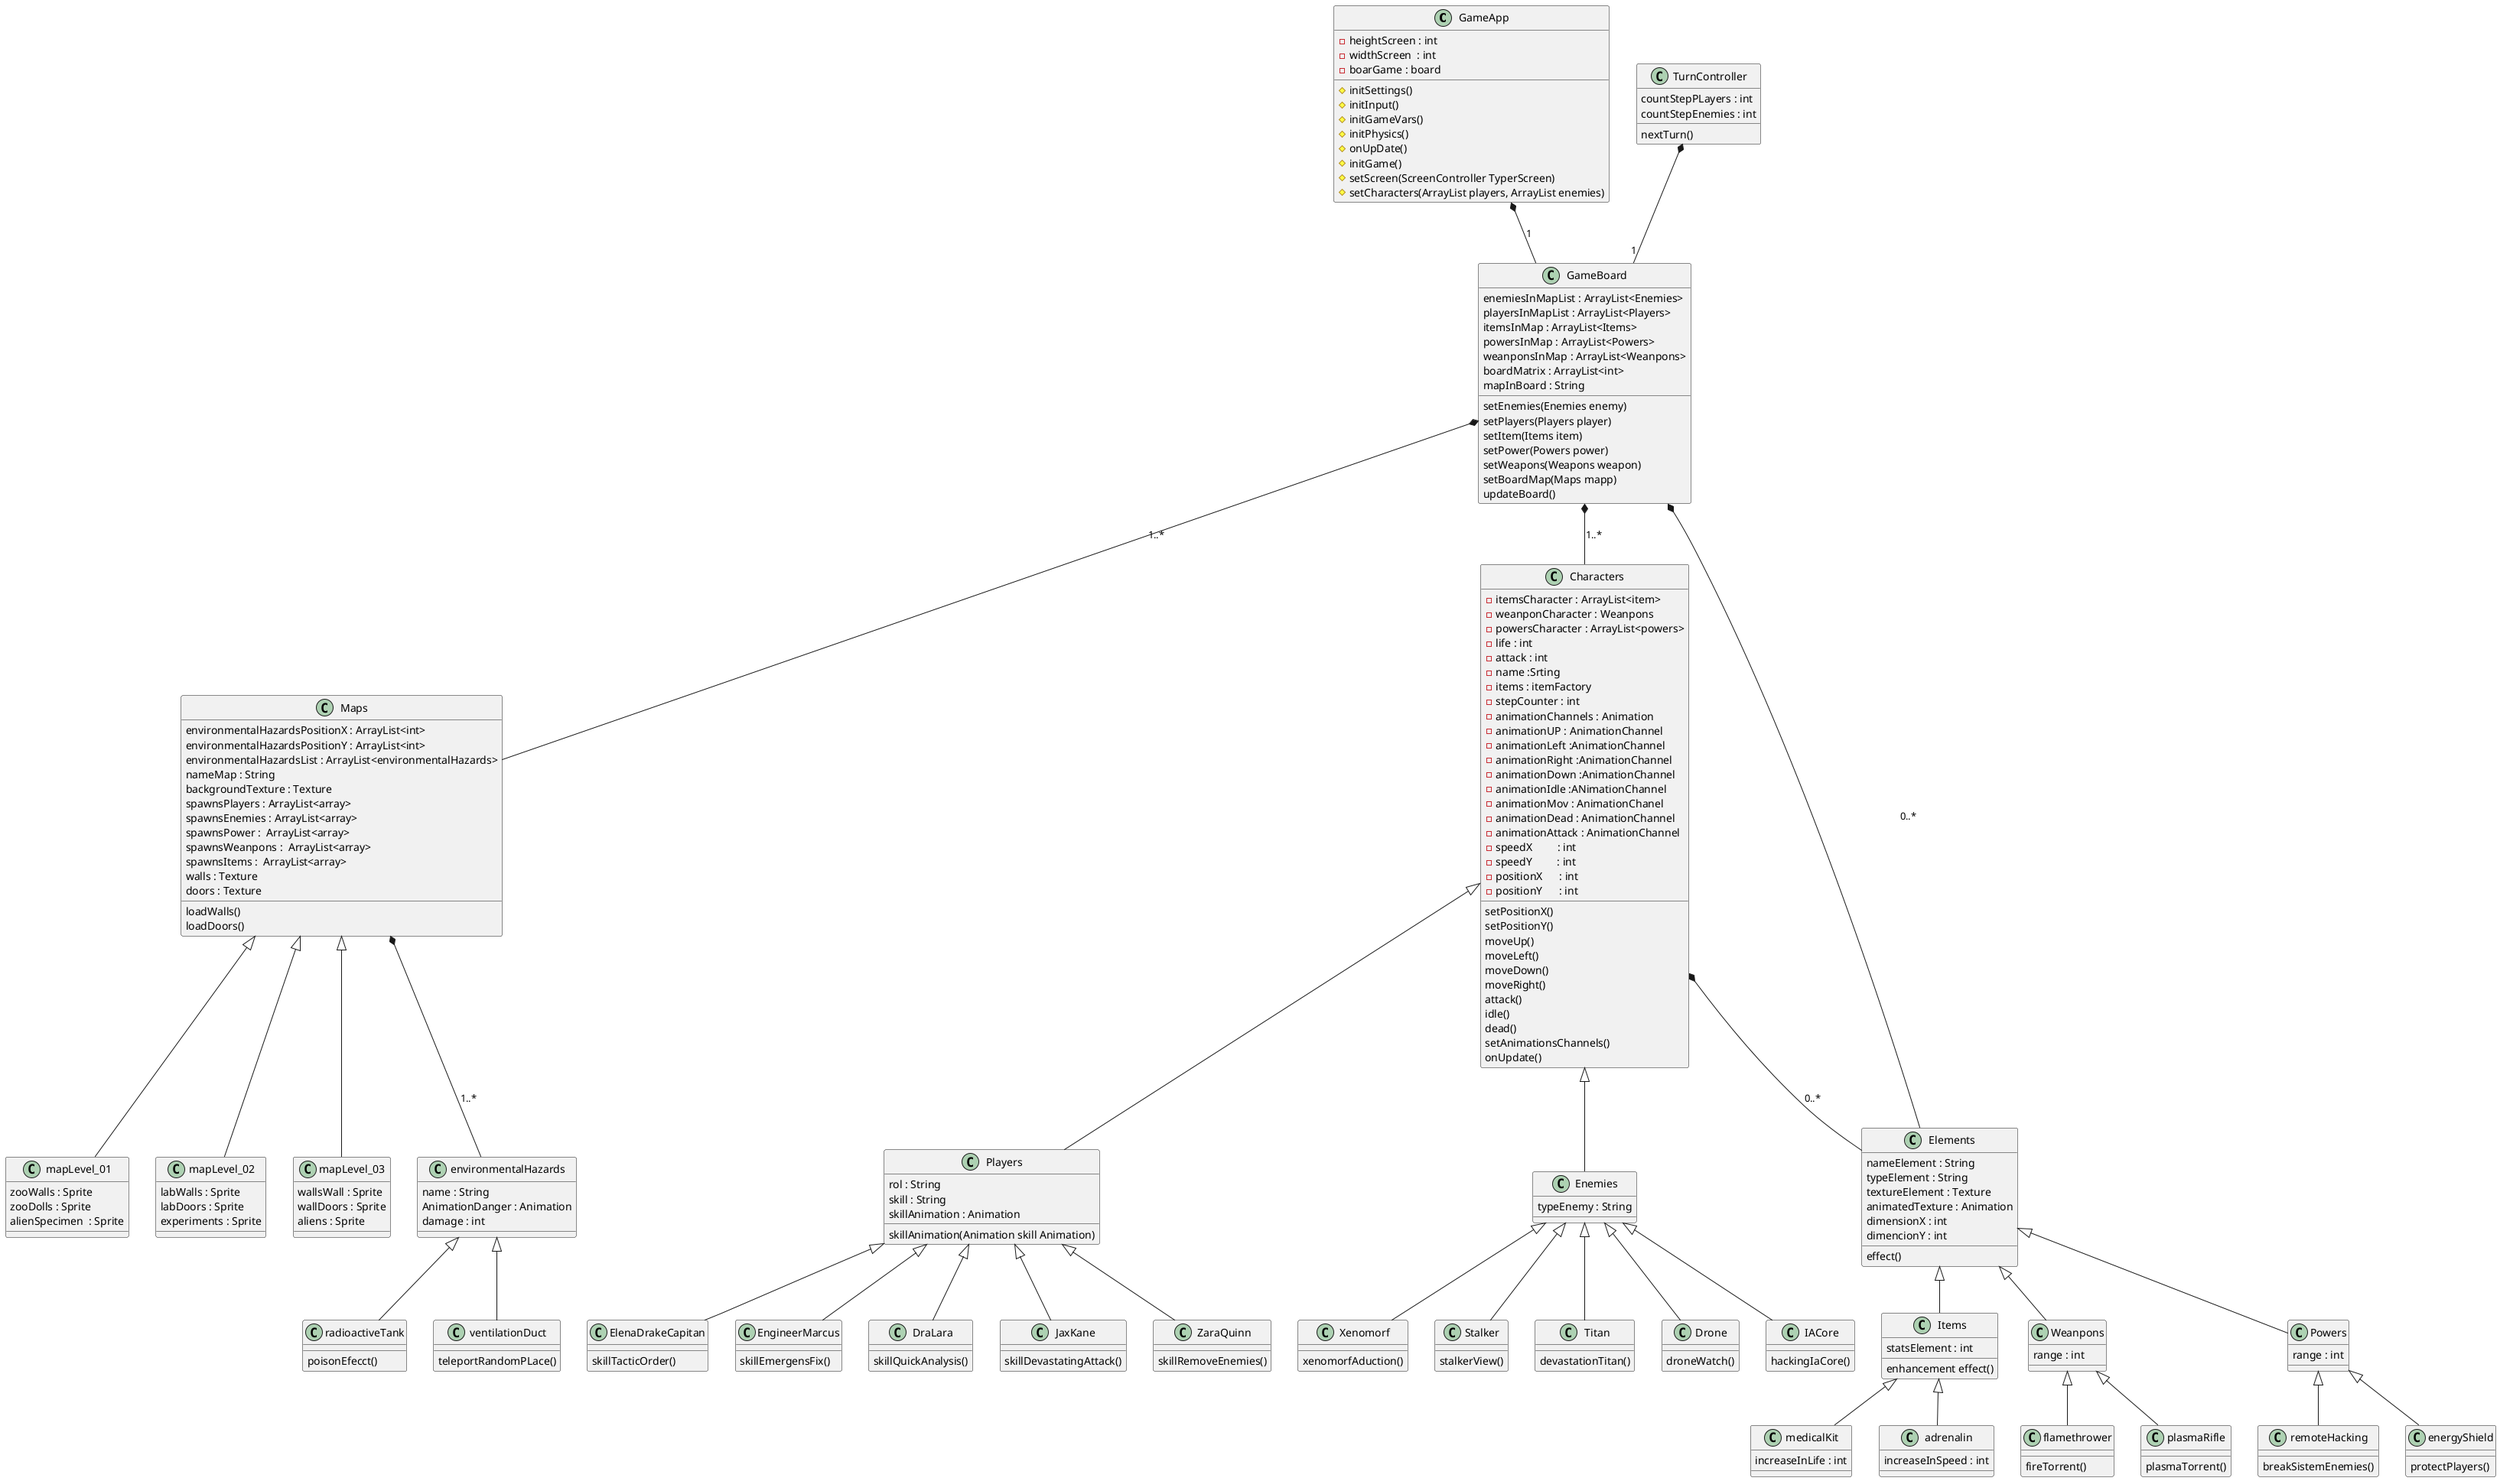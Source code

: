 @startuml

'Clase Principal que se encarga de levantar el juego
class GameApp{
    -heightScreen : int
    -widthScreen  : int
    -boarGame : board
    #initSettings()
    #initInput()
    #initGameVars()
    #initPhysics()
    #onUpDate()
    #initGame()
    #setScreen(ScreenController TyperScreen)
    #setCharacters(ArrayList players, ArrayList enemies)
}


'Clase encargada de crear items como entidades dentro del juego
class Items{
    statsElement : int
    enhancement effect()
}

class medicalKit{
    increaseInLife : int
}

class adrenalin {
    increaseInSpeed : int
}

class TurnController{
   countStepPLayers : int
   countStepEnemies : int
   nextTurn()
}

'Mapas de juego

class mapLevel_01 {
    zooWalls : Sprite
    zooDolls : Sprite
    alienSpecimen  : Sprite
}

class mapLevel_02 {
    labWalls : Sprite
    labDoors : Sprite
    experiments : Sprite
}

class mapLevel_03 {
    wallsWall : Sprite
    wallDoors : Sprite
    aliens : Sprite
}

class Maps {
    environmentalHazardsPositionX : ArrayList<int>
    environmentalHazardsPositionY : ArrayList<int>
    environmentalHazardsList : ArrayList<environmentalHazards>
    nameMap : String
    backgroundTexture : Texture
    spawnsPlayers : ArrayList<array>
    spawnsEnemies : ArrayList<array>
    spawnsPower :  ArrayList<array>
    spawnsWeanpons :  ArrayList<array>
    spawnsItems :  ArrayList<array>
    walls : Texture
    doors : Texture
    loadWalls()
    loadDoors()
}


'Enemies

class Xenomorf{
    xenomorfAduction()
}

class Stalker{
    stalkerView()
}

class Titan{
    devastationTitan()
}

class Drone{
    droneWatch()
}

class IACore{
    hackingIaCore()
}

'players
class ElenaDrakeCapitan{
    skillTacticOrder()
}

class EngineerMarcus{
    skillEmergensFix()
}

class DraLara{
    skillQuickAnalysis()
}

class JaxKane{
    skillDevastatingAttack()
}

class ZaraQuinn{
    skillRemoveEnemies()
}




'Clase encargada de crear los atributos de cada jugador o enemigo
class Characters{
    -itemsCharacter : ArrayList<item>
    -weanponCharacter : Weanpons
    -powersCharacter : ArrayList<powers>
    -life : int
    -attack : int
    -name :Srting
    -items : itemFactory
    -stepCounter : int
    -animationChannels : Animation
    -animationUP : AnimationChannel
    -animationLeft :AnimationChannel
    -animationRight :AnimationChannel
    -animationDown :AnimationChannel
    -animationIdle :ANimationChannel
    -animationMov : AnimationChanel
    -animationDead : AnimationChannel
    -animationAttack : AnimationChannel
    -speedX         : int
    -speedY         : int
    -positionX      : int
    -positionY      : int

    setPositionX()
    setPositionY()
    moveUp()
    moveLeft()
    moveDown()
    moveRight()
    attack()
    idle()
    dead()
    setAnimationsChannels()
    onUpdate()
}

class Players{
    rol : String
    skill : String
    skillAnimation : Animation
    skillAnimation(Animation skill Animation)
}

class Enemies {
    typeEnemy : String
}


'Aramas del juego
class Weanpons {
   range : int
}

class Powers{
    range : int
}

class Elements {
    nameElement : String
    typeElement : String
    textureElement : Texture
    animatedTexture : Animation
    dimensionX : int
    dimencionY : int
    effect()
}


class flamethrower {
    fireTorrent()
}

class plasmaRifle{
    plasmaTorrent()
}

'Poderes

class remoteHacking{
    breakSistemEnemies()
}

class energyShield {
    protectPlayers()
}

'Game Board
class GameBoard{
    enemiesInMapList : ArrayList<Enemies>
    playersInMapList : ArrayList<Players>
    itemsInMap : ArrayList<Items>
    powersInMap : ArrayList<Powers>
    weanponsInMap : ArrayList<Weanpons>
    boardMatrix : ArrayList<int>
    mapInBoard : String
    setEnemies(Enemies enemy)
    setPlayers(Players player)
    setItem(Items item)
    setPower(Powers power)
    setWeapons(Weapons weapon)
    setBoardMap(Maps mapp)
    updateBoard()
}



'Reglas de Agregacion Y Composicion

Enemies <|--  IACore
Enemies <|--  Xenomorf
Enemies  <|--   Drone
Enemies  <|--  Titan
Enemies  <|--  Stalker

Characters <|-- Players
Characters <|-- Enemies

Players <|--  JaxKane
Players <|--   EngineerMarcus
Players <|--  DraLara
Players <|--  ElenaDrakeCapitan
Players <|--   ZaraQuinn

GameApp *--  GameBoard : "1"

'GameBoard
GameBoard *-- Characters : "1..*"
GameBoard *-- Maps : "1..*"
TurnController *-- "1" GameBoard
Maps *-- environmentalHazards : "1..*"

class environmentalHazards {
    name : String
    AnimationDanger : Animation
    damage : int
}

class radioactiveTank {
    poisonEfecct()
}

class ventilationDuct {
    teleportRandomPLace()
}

Powers <|--  energyShield
Powers <|--  remoteHacking
Weanpons <|--  flamethrower
Weanpons <|--  plasmaRifle

Items <|-- medicalKit
Items <|-- adrenalin

Elements <|-- Items
Elements <|-- Weanpons
Elements <|-- Powers

GameBoard *-- Elements : "0..*"
Characters *-- Elements : "0..*"
environmentalHazards <|-- radioactiveTank
environmentalHazards <|-- ventilationDuct

Maps <|-- mapLevel_01
Maps <|-- mapLevel_02
Maps <|-- mapLevel_03

@enduml